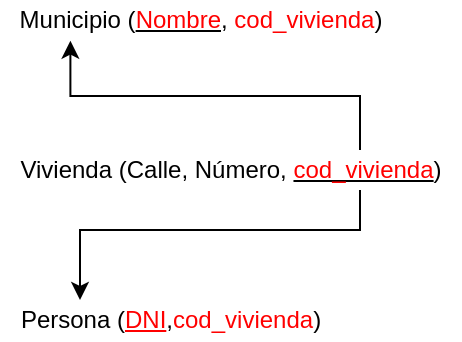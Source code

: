 <mxfile version="14.5.1" type="device"><diagram id="R2lEEEUBdFMjLlhIrx00" name="Page-1"><mxGraphModel dx="749" dy="550" grid="1" gridSize="10" guides="1" tooltips="1" connect="1" arrows="1" fold="1" page="1" pageScale="1" pageWidth="850" pageHeight="1100" math="0" shadow="0" extFonts="Permanent Marker^https://fonts.googleapis.com/css?family=Permanent+Marker"><root><mxCell id="0"/><mxCell id="1" parent="0"/><mxCell id="0q-ViH9MtnLtbFhP4FQc-2" style="edgeStyle=orthogonalEdgeStyle;rounded=0;orthogonalLoop=1;jettySize=auto;html=1;entryX=0.176;entryY=1.017;entryDx=0;entryDy=0;entryPerimeter=0;" edge="1" parent="1" source="y3onmp4jOHieUTkuqNvs-1" target="y3onmp4jOHieUTkuqNvs-3"><mxGeometry relative="1" as="geometry"><Array as="points"><mxPoint x="300" y="208"/><mxPoint x="155" y="208"/></Array></mxGeometry></mxCell><mxCell id="0q-ViH9MtnLtbFhP4FQc-3" style="edgeStyle=orthogonalEdgeStyle;rounded=0;orthogonalLoop=1;jettySize=auto;html=1;" edge="1" parent="1" source="y3onmp4jOHieUTkuqNvs-1" target="y3onmp4jOHieUTkuqNvs-2"><mxGeometry relative="1" as="geometry"><Array as="points"><mxPoint x="300" y="275"/><mxPoint x="160" y="275"/></Array></mxGeometry></mxCell><mxCell id="y3onmp4jOHieUTkuqNvs-1" value="Vivienda (Calle, Número, &lt;u&gt;&lt;font color=&quot;#ff0000&quot;&gt;cod_vivienda&lt;/font&gt;&lt;/u&gt;)" style="text;html=1;align=center;verticalAlign=middle;resizable=0;points=[];autosize=1;strokeColor=none;fillColor=none;" parent="1" vertex="1"><mxGeometry x="120" y="235" width="230" height="20" as="geometry"/></mxCell><mxCell id="y3onmp4jOHieUTkuqNvs-2" value="Persona (&lt;font color=&quot;#ff0000&quot;&gt;&lt;u&gt;DNI&lt;/u&gt;&lt;/font&gt;,&lt;font color=&quot;#ff0000&quot;&gt;cod_vivienda&lt;/font&gt;)" style="text;html=1;align=center;verticalAlign=middle;resizable=0;points=[];autosize=1;strokeColor=none;fillColor=none;" parent="1" vertex="1"><mxGeometry x="120" y="310" width="170" height="20" as="geometry"/></mxCell><mxCell id="y3onmp4jOHieUTkuqNvs-3" value="Municipio (&lt;u&gt;&lt;font color=&quot;#ff0000&quot;&gt;Nombre&lt;/font&gt;&lt;/u&gt;, &lt;font color=&quot;#ff0000&quot;&gt;cod_vivienda&lt;/font&gt;)" style="text;html=1;align=center;verticalAlign=middle;resizable=0;points=[];autosize=1;strokeColor=none;fillColor=none;" parent="1" vertex="1"><mxGeometry x="120" y="160" width="200" height="20" as="geometry"/></mxCell></root></mxGraphModel></diagram></mxfile>